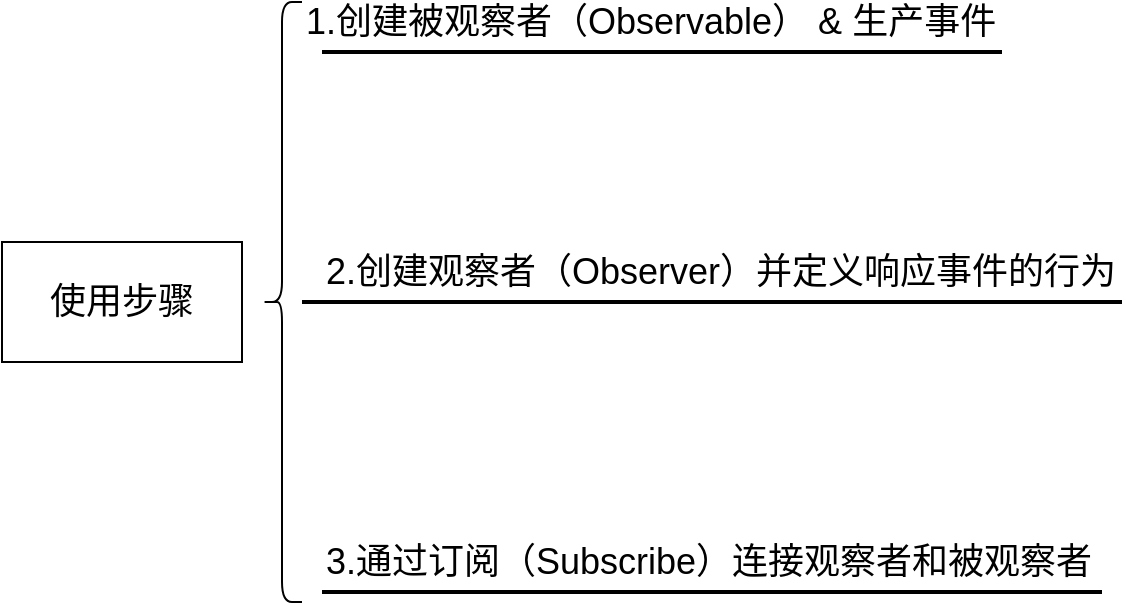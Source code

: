 <mxfile version="14.7.6" type="github">
  <diagram id="fAFXazil0uDPCLIDNfto" name="第 1 页">
    <mxGraphModel dx="2000" dy="1162" grid="1" gridSize="10" guides="1" tooltips="1" connect="1" arrows="1" fold="1" page="1" pageScale="1" pageWidth="827" pageHeight="1169" math="0" shadow="0">
      <root>
        <mxCell id="0" />
        <mxCell id="1" parent="0" />
        <mxCell id="ICD-MJ7A61OE4X833vMA-1" value="&lt;font style=&quot;font-size: 18px&quot;&gt;使用步骤&lt;/font&gt;" style="rounded=0;whiteSpace=wrap;html=1;" vertex="1" parent="1">
          <mxGeometry x="120" y="470" width="120" height="60" as="geometry" />
        </mxCell>
        <mxCell id="ICD-MJ7A61OE4X833vMA-2" value="" style="shape=curlyBracket;whiteSpace=wrap;html=1;rounded=1;" vertex="1" parent="1">
          <mxGeometry x="250" y="350" width="20" height="300" as="geometry" />
        </mxCell>
        <mxCell id="ICD-MJ7A61OE4X833vMA-3" value="" style="line;strokeWidth=2;html=1;" vertex="1" parent="1">
          <mxGeometry x="280" y="370" width="340" height="10" as="geometry" />
        </mxCell>
        <mxCell id="ICD-MJ7A61OE4X833vMA-4" value="" style="line;strokeWidth=2;html=1;" vertex="1" parent="1">
          <mxGeometry x="270" y="495" width="410" height="10" as="geometry" />
        </mxCell>
        <mxCell id="ICD-MJ7A61OE4X833vMA-5" value="" style="line;strokeWidth=2;html=1;" vertex="1" parent="1">
          <mxGeometry x="280" y="640" width="390" height="10" as="geometry" />
        </mxCell>
        <mxCell id="ICD-MJ7A61OE4X833vMA-6" value="&lt;font style=&quot;font-size: 18px&quot;&gt;1.创建被观察者（Observable） &amp;amp; 生产事件&lt;/font&gt;" style="text;html=1;strokeColor=none;fillColor=none;align=left;verticalAlign=middle;whiteSpace=wrap;rounded=0;" vertex="1" parent="1">
          <mxGeometry x="270" y="350" width="370" height="20" as="geometry" />
        </mxCell>
        <mxCell id="ICD-MJ7A61OE4X833vMA-7" value="&lt;span style=&quot;font-size: 18px&quot;&gt;2.创建观察者（Observer）并定义响应事件的行为&lt;/span&gt;" style="text;html=1;strokeColor=none;fillColor=none;align=left;verticalAlign=middle;whiteSpace=wrap;rounded=0;" vertex="1" parent="1">
          <mxGeometry x="280" y="475" width="400" height="20" as="geometry" />
        </mxCell>
        <mxCell id="ICD-MJ7A61OE4X833vMA-8" value="&lt;span style=&quot;font-size: 18px&quot;&gt;3.通过订阅（Subscribe）连接观察者和被观察者&lt;/span&gt;" style="text;html=1;strokeColor=none;fillColor=none;align=left;verticalAlign=middle;whiteSpace=wrap;rounded=0;" vertex="1" parent="1">
          <mxGeometry x="280" y="620" width="400" height="20" as="geometry" />
        </mxCell>
      </root>
    </mxGraphModel>
  </diagram>
</mxfile>
